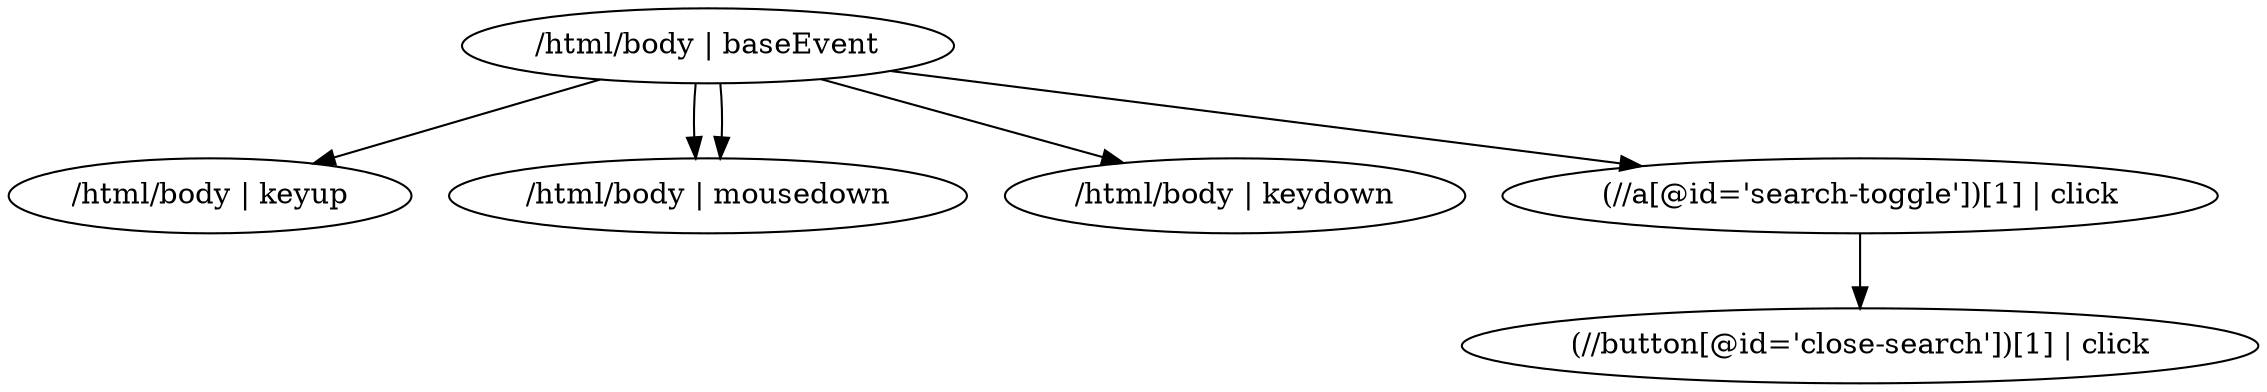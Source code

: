 digraph eventGraph {
"/html/body | baseEvent"->"/html/body | keyup"
"/html/body | baseEvent"->"/html/body | mousedown"
"/html/body | baseEvent"->"/html/body | mousedown"
"/html/body | baseEvent"->"/html/body | keydown"
"/html/body | baseEvent"->"(//a[@id='search-toggle'])[1] | click"->"(//button[@id='close-search'])[1] | click"
}